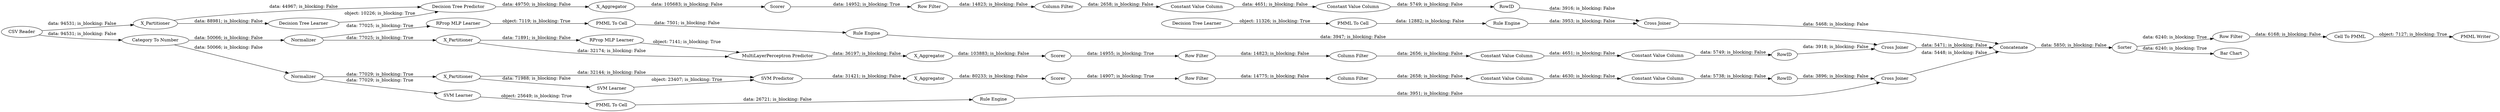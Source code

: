 digraph {
	"5861853596930038202_53" [label="Row Filter"]
	"-4067560772255945252_292" [label="Constant Value Column"]
	"4961241508119843336_32" [label="MultiLayerPerceptron Predictor"]
	"8954991593114406808_2" [label=X_Partitioner]
	"821588878918137084_292" [label="Constant Value Column"]
	"3757673778669322023_35" [label="RProp MLP Learner"]
	"5234517873588149321_7" [label=X_Aggregator]
	"821588878918137084_290" [label="Constant Value Column"]
	"5861853596930038202_54" [label="Cell To PMML"]
	"5861853596930038202_61" [label="PMML Writer"]
	"8954991593114406808_31" [label="Decision Tree Learner"]
	"8954991593114406808_39" [label=Scorer]
	"4961241508119843336_31" [label="RProp MLP Learner"]
	"-1764496126103544613_293" [label=RowID]
	"5861853596930038202_62" [label=Concatenate]
	"4961241508119843336_40" [label=Scorer]
	"3757673778669322023_34" [label="Rule Engine"]
	"4961241508119843336_2" [label=X_Partitioner]
	"-4067560772255945252_293" [label=RowID]
	"8954991593114406808_32" [label="Decision Tree Predictor"]
	"5861853596930038202_52" [label=Sorter]
	"-5473222827347760594_34" [label="Rule Engine"]
	"8954991593114406808_38" [label="Cross Joiner"]
	"3489376392028092998_35" [label="Rule Engine"]
	"-4067560772255945252_9" [label="Row Filter"]
	"4961241508119843336_38" [label="Cross Joiner"]
	"821588878918137084_9" [label="Row Filter"]
	"3489376392028092998_33" [label="SVM Learner"]
	"821588878918137084_294" [label="Column Filter"]
	"5234517873588149321_2" [label=X_Partitioner]
	"5234517873588149321_41" [label=Scorer]
	"5234517873588149321_39" [label="Cross Joiner"]
	"3757673778669322023_22" [label="PMML To Cell"]
	"-5473222827347760594_33" [label="Decision Tree Learner"]
	"5861853596930038202_1" [label="CSV Reader"]
	"-1764496126103544613_9" [label="Row Filter"]
	"-1764496126103544613_292" [label="Constant Value Column"]
	"5861853596930038202_58" [label="Category To Number"]
	"-5473222827347760594_28" [label="PMML To Cell"]
	"5861853596930038202_64" [label="Bar Chart"]
	"-1764496126103544613_290" [label="Constant Value Column"]
	"4961241508119843336_39" [label=Normalizer]
	"5234517873588149321_32" [label="SVM Predictor"]
	"8954991593114406808_7" [label=X_Aggregator]
	"3489376392028092998_34" [label="PMML To Cell"]
	"5234517873588149321_40" [label=Normalizer]
	"5234517873588149321_31" [label="SVM Learner"]
	"821588878918137084_293" [label=RowID]
	"4961241508119843336_7" [label=X_Aggregator]
	"-4067560772255945252_294" [label="Column Filter"]
	"-4067560772255945252_290" [label="Constant Value Column"]
	"-1764496126103544613_294" [label="Column Filter"]
	"3757673778669322023_35" -> "3757673778669322023_22" [label="object: 7119; is_blocking: True"]
	"4961241508119843336_31" -> "4961241508119843336_32" [label="object: 7141; is_blocking: True"]
	"5861853596930038202_52" -> "5861853596930038202_53" [label="data: 6240; is_blocking: True"]
	"8954991593114406808_7" -> "8954991593114406808_39" [label="data: 105683; is_blocking: False"]
	"-4067560772255945252_9" -> "-4067560772255945252_294" [label="data: 14823; is_blocking: False"]
	"3757673778669322023_22" -> "3757673778669322023_34" [label="data: 7501; is_blocking: False"]
	"821588878918137084_292" -> "821588878918137084_293" [label="data: 5749; is_blocking: False"]
	"5234517873588149321_2" -> "5234517873588149321_31" [label="data: 71988; is_blocking: False"]
	"5861853596930038202_52" -> "5861853596930038202_64" [label="data: 6240; is_blocking: True"]
	"4961241508119843336_2" -> "4961241508119843336_32" [label="data: 32174; is_blocking: False"]
	"5234517873588149321_40" -> "5234517873588149321_2" [label="data: 77029; is_blocking: True"]
	"5234517873588149321_32" -> "5234517873588149321_7" [label="data: 31421; is_blocking: False"]
	"-1764496126103544613_290" -> "-1764496126103544613_292" [label="data: 4630; is_blocking: False"]
	"4961241508119843336_38" -> "5861853596930038202_62" [label="data: 5471; is_blocking: False"]
	"5861853596930038202_53" -> "5861853596930038202_54" [label="data: 6168; is_blocking: False"]
	"-5473222827347760594_34" -> "8954991593114406808_38" [label="data: 3953; is_blocking: False"]
	"3757673778669322023_34" -> "4961241508119843336_38" [label="data: 3947; is_blocking: False"]
	"5234517873588149321_31" -> "5234517873588149321_32" [label="object: 23407; is_blocking: True"]
	"4961241508119843336_39" -> "3757673778669322023_35" [label="data: 77025; is_blocking: True"]
	"821588878918137084_9" -> "821588878918137084_294" [label="data: 14823; is_blocking: False"]
	"-4067560772255945252_292" -> "-4067560772255945252_293" [label="data: 5749; is_blocking: False"]
	"8954991593114406808_2" -> "8954991593114406808_31" [label="data: 88981; is_blocking: False"]
	"-1764496126103544613_294" -> "-1764496126103544613_290" [label="data: 2658; is_blocking: False"]
	"821588878918137084_294" -> "821588878918137084_290" [label="data: 2656; is_blocking: False"]
	"5234517873588149321_40" -> "3489376392028092998_33" [label="data: 77029; is_blocking: True"]
	"821588878918137084_293" -> "4961241508119843336_38" [label="data: 3918; is_blocking: False"]
	"3489376392028092998_35" -> "5234517873588149321_39" [label="data: 3951; is_blocking: False"]
	"5861853596930038202_1" -> "8954991593114406808_2" [label="data: 94531; is_blocking: False"]
	"8954991593114406808_2" -> "8954991593114406808_32" [label="data: 44967; is_blocking: False"]
	"821588878918137084_290" -> "821588878918137084_292" [label="data: 4651; is_blocking: False"]
	"4961241508119843336_40" -> "821588878918137084_9" [label="data: 14955; is_blocking: True"]
	"8954991593114406808_38" -> "5861853596930038202_62" [label="data: 5468; is_blocking: False"]
	"-5473222827347760594_33" -> "-5473222827347760594_28" [label="object: 11326; is_blocking: True"]
	"4961241508119843336_2" -> "4961241508119843336_31" [label="data: 71891; is_blocking: False"]
	"-4067560772255945252_293" -> "8954991593114406808_38" [label="data: 3916; is_blocking: False"]
	"-4067560772255945252_290" -> "-4067560772255945252_292" [label="data: 4651; is_blocking: False"]
	"4961241508119843336_32" -> "4961241508119843336_7" [label="data: 36197; is_blocking: False"]
	"8954991593114406808_39" -> "-4067560772255945252_9" [label="data: 14952; is_blocking: True"]
	"4961241508119843336_39" -> "4961241508119843336_2" [label="data: 77025; is_blocking: True"]
	"5861853596930038202_54" -> "5861853596930038202_61" [label="object: 7127; is_blocking: True"]
	"5861853596930038202_58" -> "5234517873588149321_40" [label="data: 50066; is_blocking: False"]
	"3489376392028092998_34" -> "3489376392028092998_35" [label="data: 26721; is_blocking: False"]
	"5234517873588149321_39" -> "5861853596930038202_62" [label="data: 5448; is_blocking: False"]
	"5234517873588149321_7" -> "5234517873588149321_41" [label="data: 80233; is_blocking: False"]
	"5234517873588149321_41" -> "-1764496126103544613_9" [label="data: 14907; is_blocking: True"]
	"3489376392028092998_33" -> "3489376392028092998_34" [label="object: 25649; is_blocking: True"]
	"-5473222827347760594_28" -> "-5473222827347760594_34" [label="data: 12882; is_blocking: False"]
	"-1764496126103544613_9" -> "-1764496126103544613_294" [label="data: 14775; is_blocking: False"]
	"-1764496126103544613_292" -> "-1764496126103544613_293" [label="data: 5738; is_blocking: False"]
	"4961241508119843336_7" -> "4961241508119843336_40" [label="data: 103883; is_blocking: False"]
	"5234517873588149321_2" -> "5234517873588149321_32" [label="data: 32144; is_blocking: False"]
	"-4067560772255945252_294" -> "-4067560772255945252_290" [label="data: 2658; is_blocking: False"]
	"8954991593114406808_31" -> "8954991593114406808_32" [label="object: 10226; is_blocking: True"]
	"8954991593114406808_32" -> "8954991593114406808_7" [label="data: 49750; is_blocking: False"]
	"5861853596930038202_58" -> "4961241508119843336_39" [label="data: 50066; is_blocking: False"]
	"-1764496126103544613_293" -> "5234517873588149321_39" [label="data: 3896; is_blocking: False"]
	"5861853596930038202_1" -> "5861853596930038202_58" [label="data: 94531; is_blocking: False"]
	"5861853596930038202_62" -> "5861853596930038202_52" [label="data: 5850; is_blocking: False"]
	rankdir=LR
}
